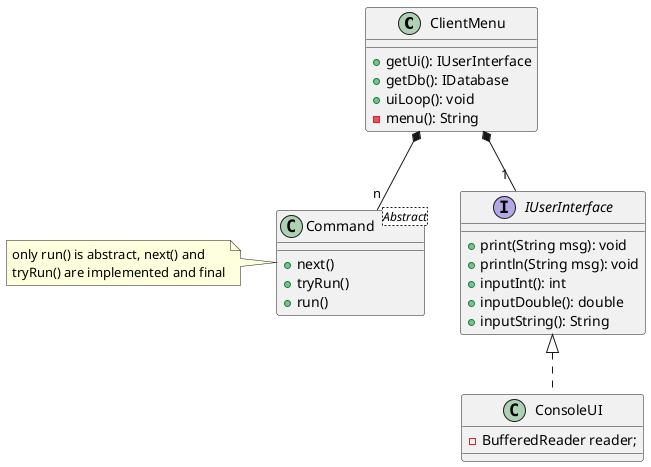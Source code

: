 @startuml

class ClientMenu{
    +getUi(): IUserInterface
    +getDb(): IDatabase
    +uiLoop(): void
    -menu(): String
}

interface IUserInterface{
    +print(String msg): void
    +println(String msg): void
    +inputInt(): int
    +inputDouble(): double
    +inputString(): String
}

class ConsoleUI implements IUserInterface{
    -BufferedReader reader;
}

class Command<Abstract>{
    +next()
    +tryRun()
    +run()
}

'class Add extends Command
'class Read extends Command
'class Readd extends Command
'class Save extends Command
'class Show extends Command

note left: only run() is abstract, next() and\ntryRun() are implemented and final



ClientMenu *-- "1 " IUserInterface
ClientMenu *-- "n" Command

@enduml